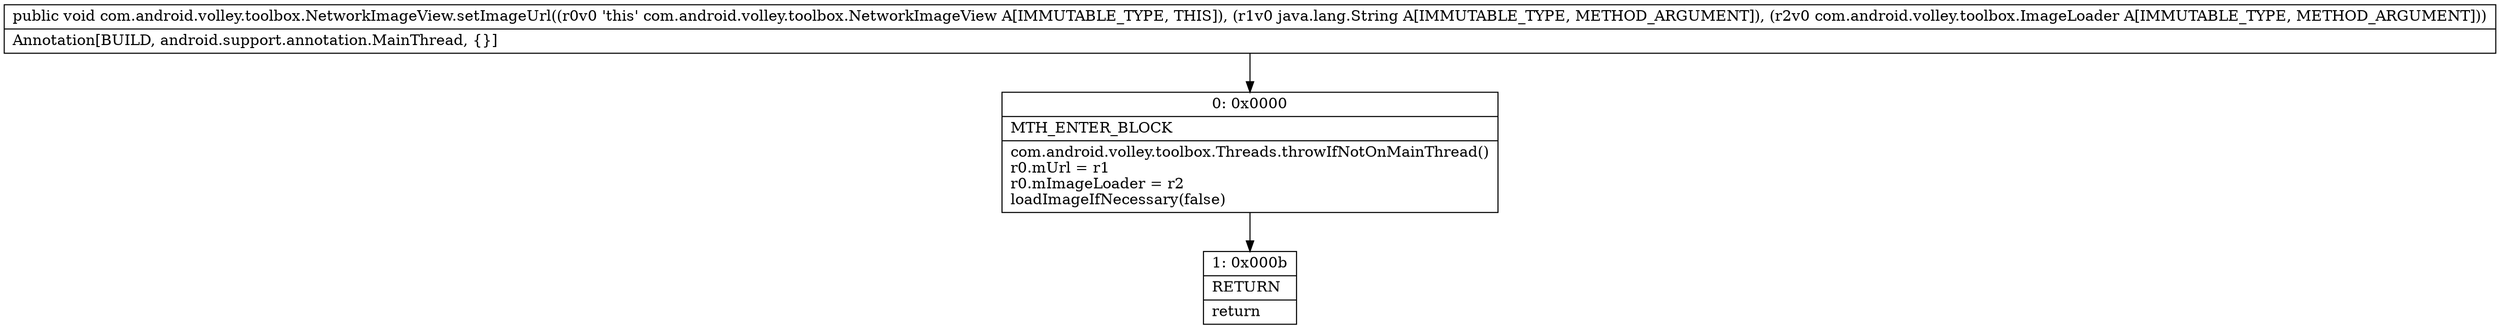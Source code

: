 digraph "CFG forcom.android.volley.toolbox.NetworkImageView.setImageUrl(Ljava\/lang\/String;Lcom\/android\/volley\/toolbox\/ImageLoader;)V" {
Node_0 [shape=record,label="{0\:\ 0x0000|MTH_ENTER_BLOCK\l|com.android.volley.toolbox.Threads.throwIfNotOnMainThread()\lr0.mUrl = r1\lr0.mImageLoader = r2\lloadImageIfNecessary(false)\l}"];
Node_1 [shape=record,label="{1\:\ 0x000b|RETURN\l|return\l}"];
MethodNode[shape=record,label="{public void com.android.volley.toolbox.NetworkImageView.setImageUrl((r0v0 'this' com.android.volley.toolbox.NetworkImageView A[IMMUTABLE_TYPE, THIS]), (r1v0 java.lang.String A[IMMUTABLE_TYPE, METHOD_ARGUMENT]), (r2v0 com.android.volley.toolbox.ImageLoader A[IMMUTABLE_TYPE, METHOD_ARGUMENT]))  | Annotation[BUILD, android.support.annotation.MainThread, \{\}]\l}"];
MethodNode -> Node_0;
Node_0 -> Node_1;
}


